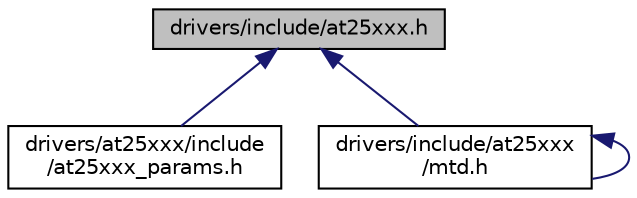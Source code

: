 digraph "drivers/include/at25xxx.h"
{
 // LATEX_PDF_SIZE
  edge [fontname="Helvetica",fontsize="10",labelfontname="Helvetica",labelfontsize="10"];
  node [fontname="Helvetica",fontsize="10",shape=record];
  Node1 [label="drivers/include/at25xxx.h",height=0.2,width=0.4,color="black", fillcolor="grey75", style="filled", fontcolor="black",tooltip="Driver for the AT25xxx series of EEPROMs."];
  Node1 -> Node2 [dir="back",color="midnightblue",fontsize="10",style="solid",fontname="Helvetica"];
  Node2 [label="drivers/at25xxx/include\l/at25xxx_params.h",height=0.2,width=0.4,color="black", fillcolor="white", style="filled",URL="$at25xxx__params_8h.html",tooltip="Default configuration for the M95M01 EEPROM."];
  Node1 -> Node3 [dir="back",color="midnightblue",fontsize="10",style="solid",fontname="Helvetica"];
  Node3 [label="drivers/include/at25xxx\l/mtd.h",height=0.2,width=0.4,color="black", fillcolor="white", style="filled",URL="$at25xxx_2mtd_8h.html",tooltip="Interface definition for at25xxx MTD wrapper."];
  Node3 -> Node3 [dir="back",color="midnightblue",fontsize="10",style="solid",fontname="Helvetica"];
}
